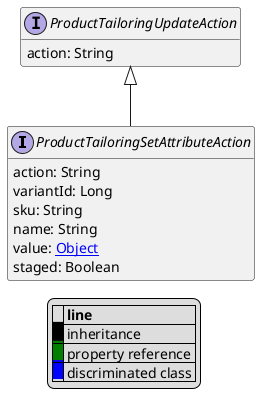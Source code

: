 @startuml

hide empty fields
hide empty methods
legend
|= |= line |
|<back:black>   </back>| inheritance |
|<back:green>   </back>| property reference |
|<back:blue>   </back>| discriminated class |
endlegend
interface ProductTailoringSetAttributeAction [[ProductTailoringSetAttributeAction.svg]] extends ProductTailoringUpdateAction {
    action: String
    variantId: Long
    sku: String
    name: String
    value: [[Object.svg Object]]
    staged: Boolean
}
interface ProductTailoringUpdateAction [[ProductTailoringUpdateAction.svg]]  {
    action: String
}





@enduml

